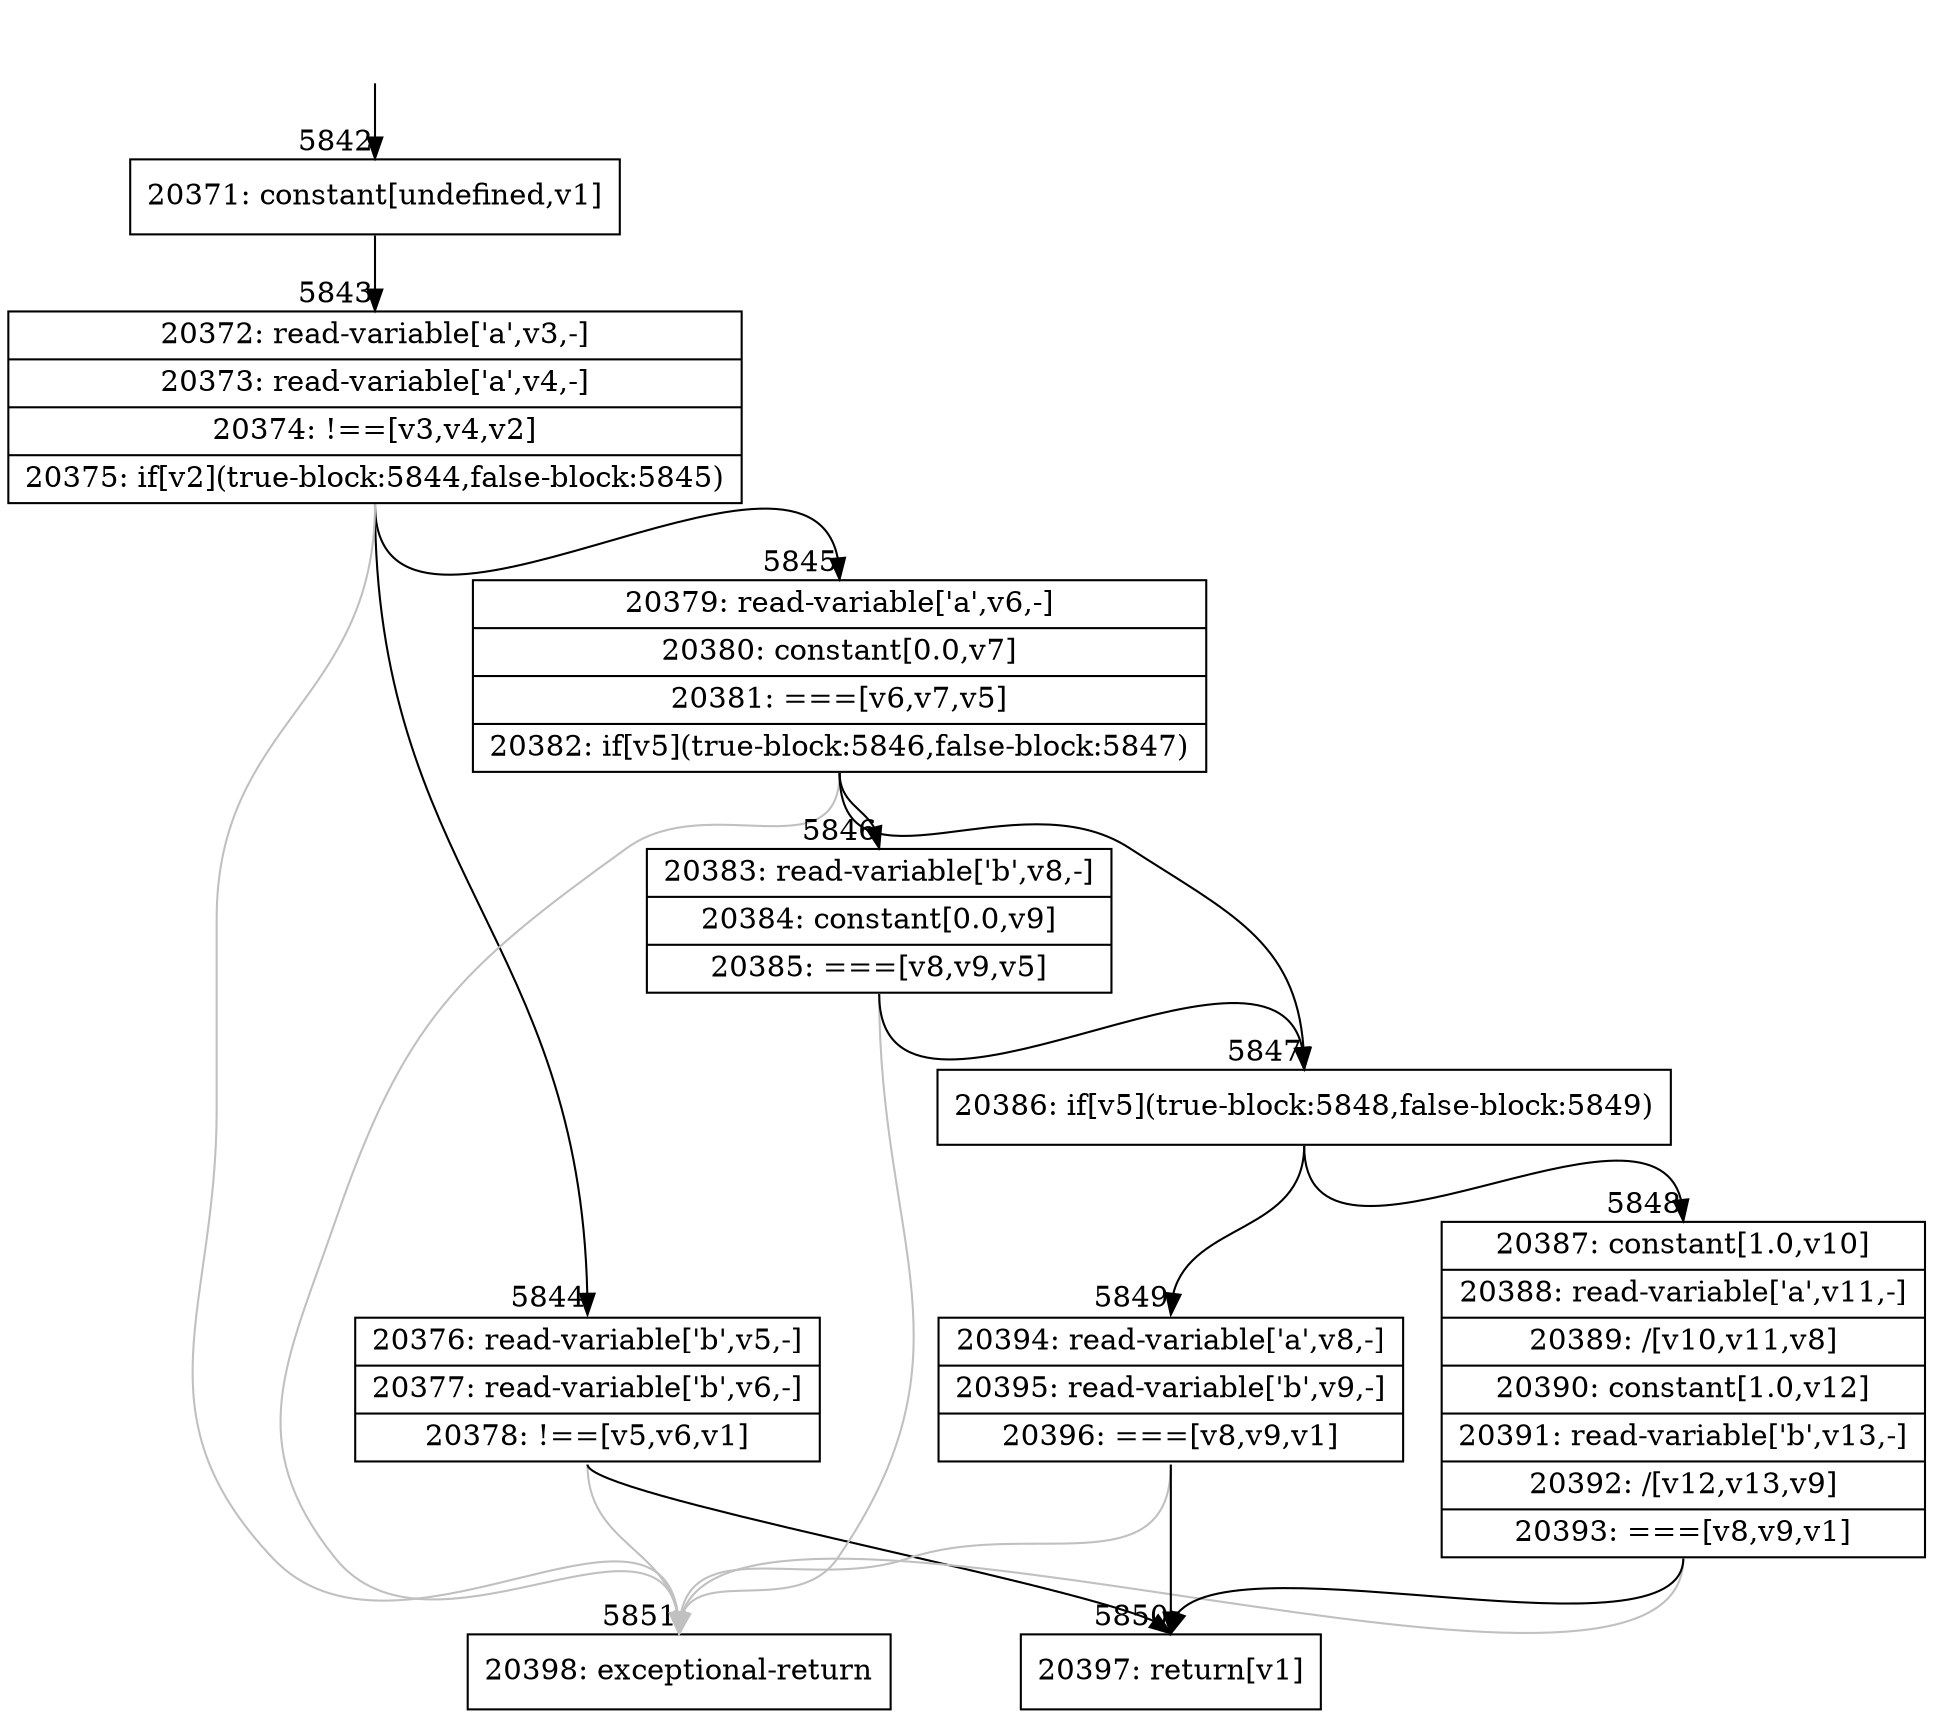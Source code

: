 digraph {
rankdir="TD"
BB_entry391[shape=none,label=""];
BB_entry391 -> BB5842 [tailport=s, headport=n, headlabel="    5842"]
BB5842 [shape=record label="{20371: constant[undefined,v1]}" ] 
BB5842 -> BB5843 [tailport=s, headport=n, headlabel="      5843"]
BB5843 [shape=record label="{20372: read-variable['a',v3,-]|20373: read-variable['a',v4,-]|20374: !==[v3,v4,v2]|20375: if[v2](true-block:5844,false-block:5845)}" ] 
BB5843 -> BB5844 [tailport=s, headport=n, headlabel="      5844"]
BB5843 -> BB5845 [tailport=s, headport=n, headlabel="      5845"]
BB5843 -> BB5851 [tailport=s, headport=n, color=gray, headlabel="      5851"]
BB5844 [shape=record label="{20376: read-variable['b',v5,-]|20377: read-variable['b',v6,-]|20378: !==[v5,v6,v1]}" ] 
BB5844 -> BB5850 [tailport=s, headport=n, headlabel="      5850"]
BB5844 -> BB5851 [tailport=s, headport=n, color=gray]
BB5845 [shape=record label="{20379: read-variable['a',v6,-]|20380: constant[0.0,v7]|20381: ===[v6,v7,v5]|20382: if[v5](true-block:5846,false-block:5847)}" ] 
BB5845 -> BB5847 [tailport=s, headport=n, headlabel="      5847"]
BB5845 -> BB5846 [tailport=s, headport=n, headlabel="      5846"]
BB5845 -> BB5851 [tailport=s, headport=n, color=gray]
BB5846 [shape=record label="{20383: read-variable['b',v8,-]|20384: constant[0.0,v9]|20385: ===[v8,v9,v5]}" ] 
BB5846 -> BB5847 [tailport=s, headport=n]
BB5846 -> BB5851 [tailport=s, headport=n, color=gray]
BB5847 [shape=record label="{20386: if[v5](true-block:5848,false-block:5849)}" ] 
BB5847 -> BB5848 [tailport=s, headport=n, headlabel="      5848"]
BB5847 -> BB5849 [tailport=s, headport=n, headlabel="      5849"]
BB5848 [shape=record label="{20387: constant[1.0,v10]|20388: read-variable['a',v11,-]|20389: /[v10,v11,v8]|20390: constant[1.0,v12]|20391: read-variable['b',v13,-]|20392: /[v12,v13,v9]|20393: ===[v8,v9,v1]}" ] 
BB5848 -> BB5850 [tailport=s, headport=n]
BB5848 -> BB5851 [tailport=s, headport=n, color=gray]
BB5849 [shape=record label="{20394: read-variable['a',v8,-]|20395: read-variable['b',v9,-]|20396: ===[v8,v9,v1]}" ] 
BB5849 -> BB5850 [tailport=s, headport=n]
BB5849 -> BB5851 [tailport=s, headport=n, color=gray]
BB5850 [shape=record label="{20397: return[v1]}" ] 
BB5851 [shape=record label="{20398: exceptional-return}" ] 
//#$~ 10417
}
